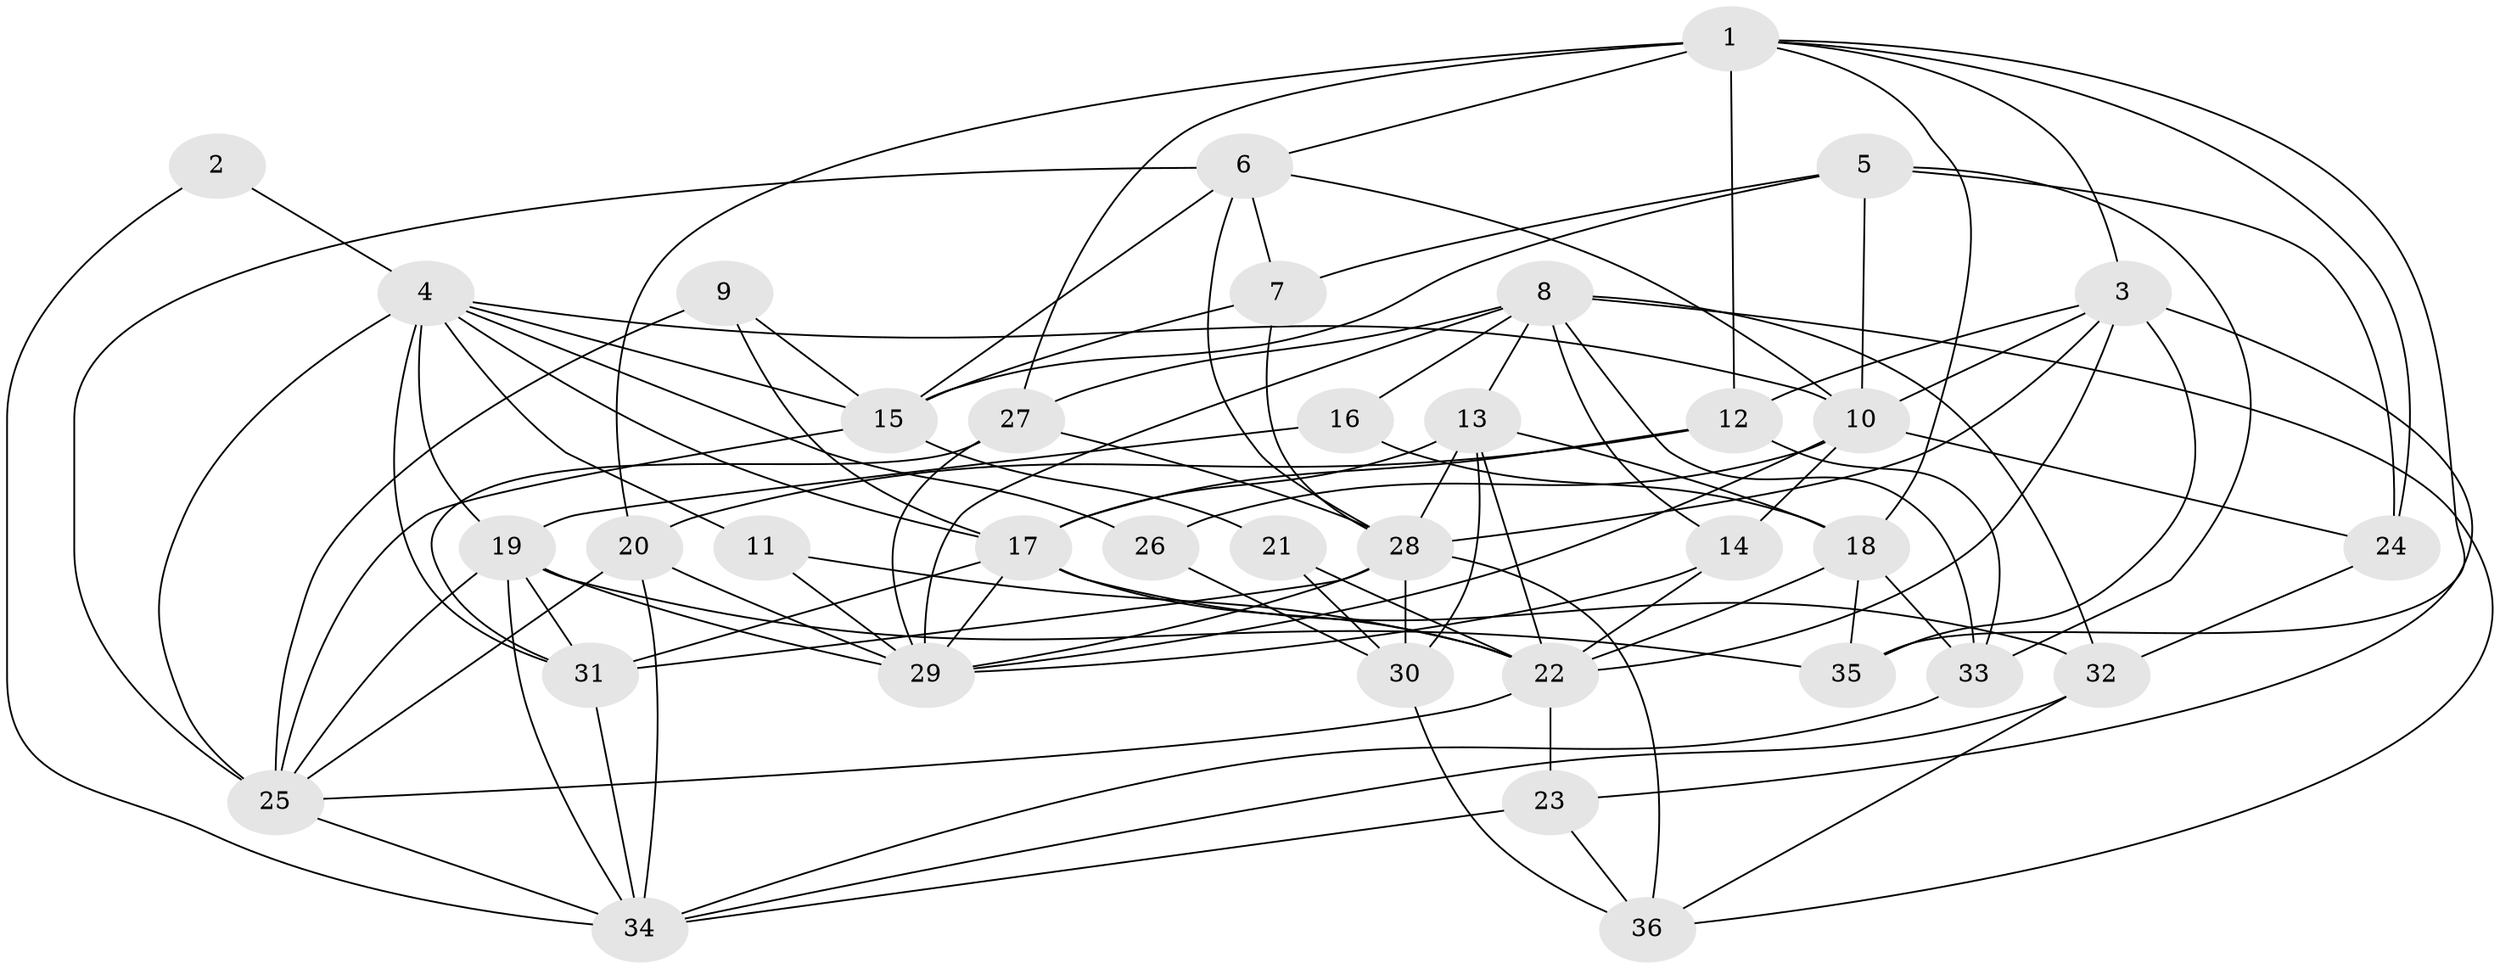 // original degree distribution, {7: 0.05555555555555555, 5: 0.20833333333333334, 6: 0.041666666666666664, 2: 0.125, 4: 0.2916666666666667, 3: 0.2638888888888889, 8: 0.013888888888888888}
// Generated by graph-tools (version 1.1) at 2025/50/03/09/25 03:50:02]
// undirected, 36 vertices, 103 edges
graph export_dot {
graph [start="1"]
  node [color=gray90,style=filled];
  1;
  2;
  3;
  4;
  5;
  6;
  7;
  8;
  9;
  10;
  11;
  12;
  13;
  14;
  15;
  16;
  17;
  18;
  19;
  20;
  21;
  22;
  23;
  24;
  25;
  26;
  27;
  28;
  29;
  30;
  31;
  32;
  33;
  34;
  35;
  36;
  1 -- 3 [weight=1.0];
  1 -- 6 [weight=1.0];
  1 -- 12 [weight=1.0];
  1 -- 18 [weight=1.0];
  1 -- 20 [weight=1.0];
  1 -- 24 [weight=1.0];
  1 -- 27 [weight=2.0];
  1 -- 35 [weight=1.0];
  2 -- 4 [weight=1.0];
  2 -- 34 [weight=1.0];
  3 -- 10 [weight=1.0];
  3 -- 12 [weight=1.0];
  3 -- 22 [weight=1.0];
  3 -- 23 [weight=1.0];
  3 -- 28 [weight=1.0];
  3 -- 35 [weight=1.0];
  4 -- 10 [weight=1.0];
  4 -- 11 [weight=1.0];
  4 -- 15 [weight=1.0];
  4 -- 17 [weight=1.0];
  4 -- 19 [weight=1.0];
  4 -- 25 [weight=1.0];
  4 -- 26 [weight=1.0];
  4 -- 31 [weight=1.0];
  5 -- 7 [weight=1.0];
  5 -- 10 [weight=1.0];
  5 -- 15 [weight=1.0];
  5 -- 24 [weight=1.0];
  5 -- 33 [weight=1.0];
  6 -- 7 [weight=1.0];
  6 -- 10 [weight=1.0];
  6 -- 15 [weight=1.0];
  6 -- 25 [weight=1.0];
  6 -- 28 [weight=1.0];
  7 -- 15 [weight=1.0];
  7 -- 28 [weight=1.0];
  8 -- 13 [weight=1.0];
  8 -- 14 [weight=1.0];
  8 -- 16 [weight=1.0];
  8 -- 27 [weight=1.0];
  8 -- 29 [weight=1.0];
  8 -- 32 [weight=1.0];
  8 -- 33 [weight=1.0];
  8 -- 36 [weight=1.0];
  9 -- 15 [weight=1.0];
  9 -- 17 [weight=1.0];
  9 -- 25 [weight=2.0];
  10 -- 14 [weight=1.0];
  10 -- 24 [weight=2.0];
  10 -- 26 [weight=1.0];
  10 -- 29 [weight=1.0];
  11 -- 22 [weight=1.0];
  11 -- 29 [weight=1.0];
  12 -- 17 [weight=1.0];
  12 -- 20 [weight=1.0];
  12 -- 33 [weight=1.0];
  13 -- 17 [weight=1.0];
  13 -- 18 [weight=1.0];
  13 -- 22 [weight=1.0];
  13 -- 28 [weight=1.0];
  13 -- 30 [weight=1.0];
  14 -- 22 [weight=1.0];
  14 -- 29 [weight=1.0];
  15 -- 21 [weight=1.0];
  15 -- 25 [weight=2.0];
  16 -- 18 [weight=1.0];
  16 -- 19 [weight=1.0];
  17 -- 22 [weight=1.0];
  17 -- 29 [weight=1.0];
  17 -- 31 [weight=1.0];
  17 -- 32 [weight=1.0];
  18 -- 22 [weight=1.0];
  18 -- 33 [weight=1.0];
  18 -- 35 [weight=1.0];
  19 -- 25 [weight=1.0];
  19 -- 29 [weight=1.0];
  19 -- 31 [weight=1.0];
  19 -- 34 [weight=1.0];
  19 -- 35 [weight=1.0];
  20 -- 25 [weight=1.0];
  20 -- 29 [weight=1.0];
  20 -- 34 [weight=1.0];
  21 -- 22 [weight=1.0];
  21 -- 30 [weight=1.0];
  22 -- 23 [weight=1.0];
  22 -- 25 [weight=1.0];
  23 -- 34 [weight=1.0];
  23 -- 36 [weight=1.0];
  24 -- 32 [weight=1.0];
  25 -- 34 [weight=1.0];
  26 -- 30 [weight=1.0];
  27 -- 28 [weight=1.0];
  27 -- 29 [weight=1.0];
  27 -- 31 [weight=1.0];
  28 -- 29 [weight=1.0];
  28 -- 30 [weight=1.0];
  28 -- 31 [weight=1.0];
  28 -- 36 [weight=1.0];
  30 -- 36 [weight=1.0];
  31 -- 34 [weight=1.0];
  32 -- 34 [weight=1.0];
  32 -- 36 [weight=1.0];
  33 -- 34 [weight=1.0];
}
